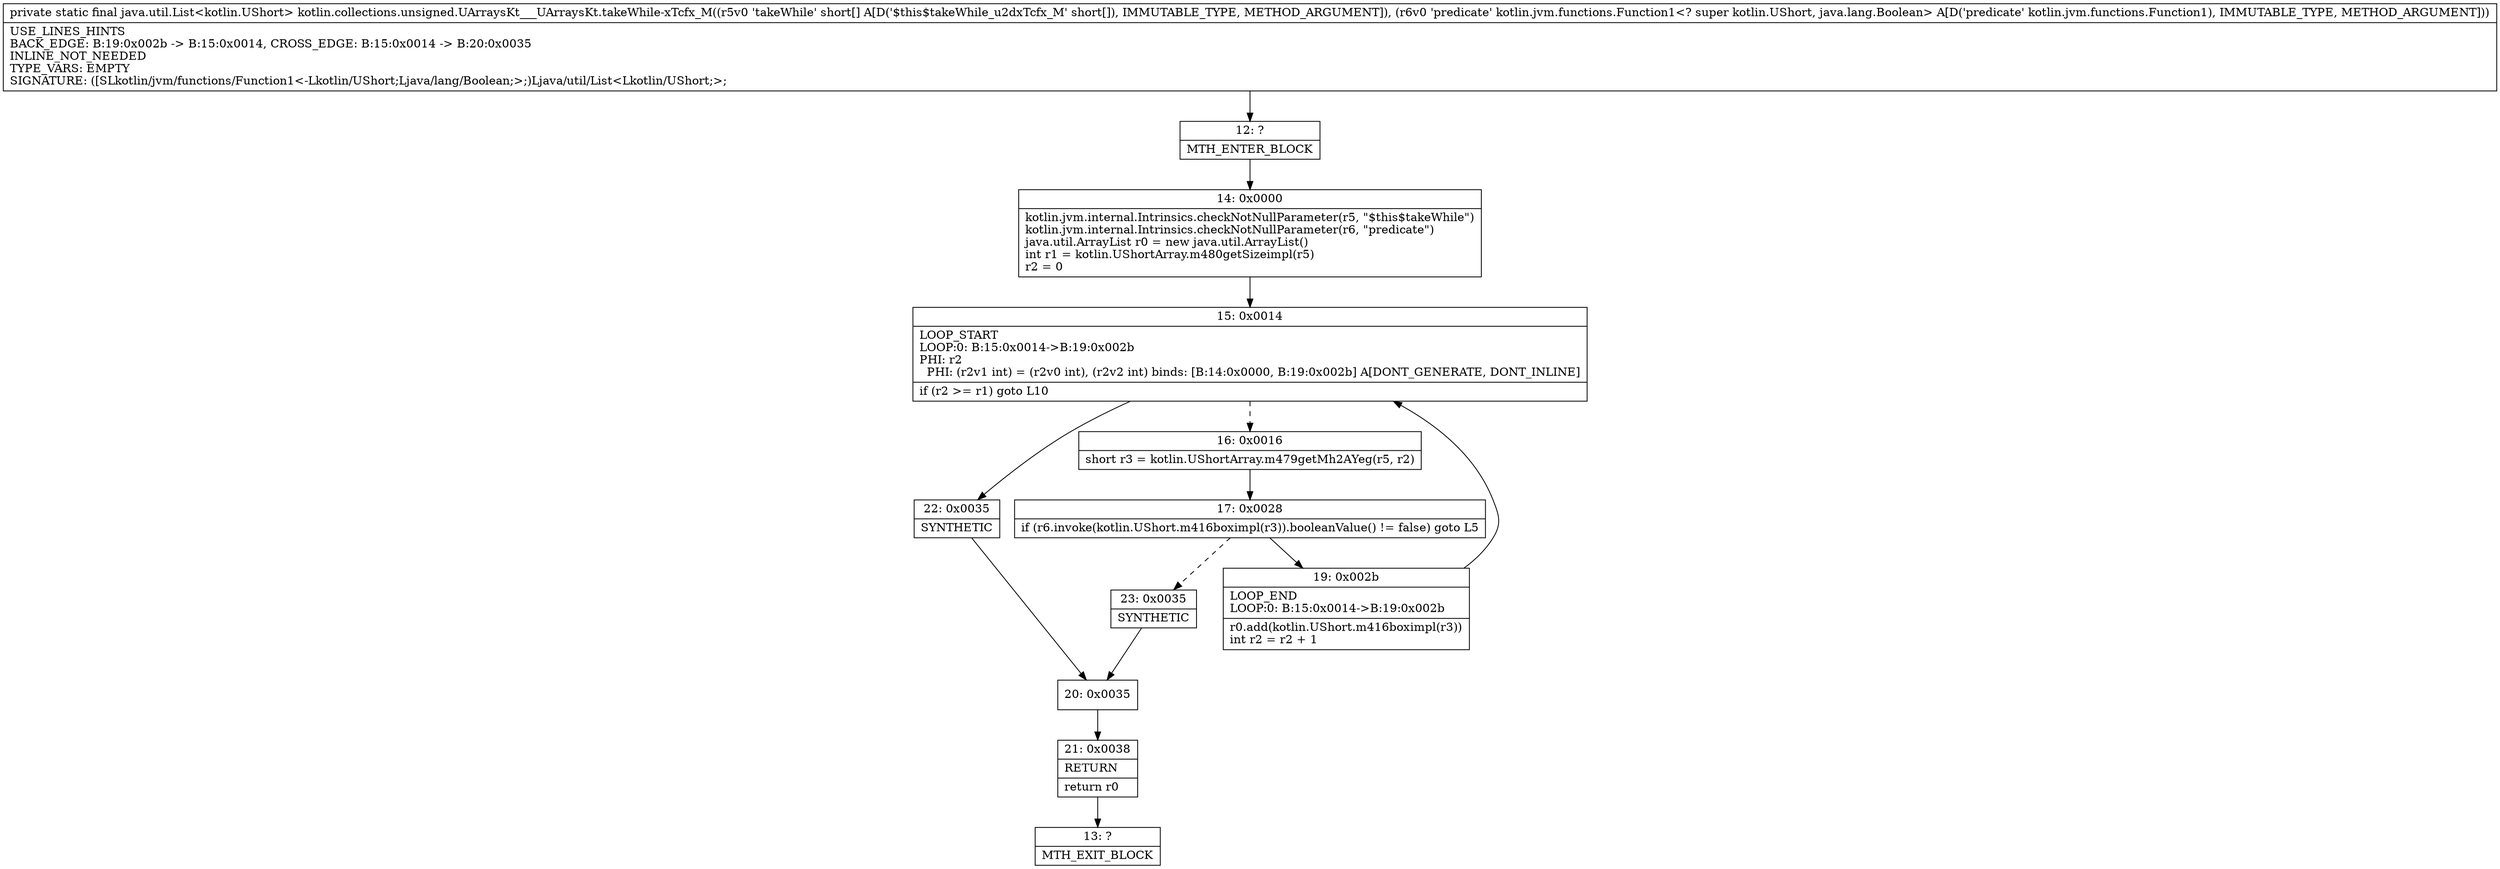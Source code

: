digraph "CFG forkotlin.collections.unsigned.UArraysKt___UArraysKt.takeWhile\-xTcfx_M([SLkotlin\/jvm\/functions\/Function1;)Ljava\/util\/List;" {
Node_12 [shape=record,label="{12\:\ ?|MTH_ENTER_BLOCK\l}"];
Node_14 [shape=record,label="{14\:\ 0x0000|kotlin.jvm.internal.Intrinsics.checkNotNullParameter(r5, \"$this$takeWhile\")\lkotlin.jvm.internal.Intrinsics.checkNotNullParameter(r6, \"predicate\")\ljava.util.ArrayList r0 = new java.util.ArrayList()\lint r1 = kotlin.UShortArray.m480getSizeimpl(r5)\lr2 = 0\l}"];
Node_15 [shape=record,label="{15\:\ 0x0014|LOOP_START\lLOOP:0: B:15:0x0014\-\>B:19:0x002b\lPHI: r2 \l  PHI: (r2v1 int) = (r2v0 int), (r2v2 int) binds: [B:14:0x0000, B:19:0x002b] A[DONT_GENERATE, DONT_INLINE]\l|if (r2 \>= r1) goto L10\l}"];
Node_16 [shape=record,label="{16\:\ 0x0016|short r3 = kotlin.UShortArray.m479getMh2AYeg(r5, r2)\l}"];
Node_17 [shape=record,label="{17\:\ 0x0028|if (r6.invoke(kotlin.UShort.m416boximpl(r3)).booleanValue() != false) goto L5\l}"];
Node_19 [shape=record,label="{19\:\ 0x002b|LOOP_END\lLOOP:0: B:15:0x0014\-\>B:19:0x002b\l|r0.add(kotlin.UShort.m416boximpl(r3))\lint r2 = r2 + 1\l}"];
Node_23 [shape=record,label="{23\:\ 0x0035|SYNTHETIC\l}"];
Node_20 [shape=record,label="{20\:\ 0x0035}"];
Node_21 [shape=record,label="{21\:\ 0x0038|RETURN\l|return r0\l}"];
Node_13 [shape=record,label="{13\:\ ?|MTH_EXIT_BLOCK\l}"];
Node_22 [shape=record,label="{22\:\ 0x0035|SYNTHETIC\l}"];
MethodNode[shape=record,label="{private static final java.util.List\<kotlin.UShort\> kotlin.collections.unsigned.UArraysKt___UArraysKt.takeWhile\-xTcfx_M((r5v0 'takeWhile' short[] A[D('$this$takeWhile_u2dxTcfx_M' short[]), IMMUTABLE_TYPE, METHOD_ARGUMENT]), (r6v0 'predicate' kotlin.jvm.functions.Function1\<? super kotlin.UShort, java.lang.Boolean\> A[D('predicate' kotlin.jvm.functions.Function1), IMMUTABLE_TYPE, METHOD_ARGUMENT]))  | USE_LINES_HINTS\lBACK_EDGE: B:19:0x002b \-\> B:15:0x0014, CROSS_EDGE: B:15:0x0014 \-\> B:20:0x0035\lINLINE_NOT_NEEDED\lTYPE_VARS: EMPTY\lSIGNATURE: ([SLkotlin\/jvm\/functions\/Function1\<\-Lkotlin\/UShort;Ljava\/lang\/Boolean;\>;)Ljava\/util\/List\<Lkotlin\/UShort;\>;\l}"];
MethodNode -> Node_12;Node_12 -> Node_14;
Node_14 -> Node_15;
Node_15 -> Node_16[style=dashed];
Node_15 -> Node_22;
Node_16 -> Node_17;
Node_17 -> Node_19;
Node_17 -> Node_23[style=dashed];
Node_19 -> Node_15;
Node_23 -> Node_20;
Node_20 -> Node_21;
Node_21 -> Node_13;
Node_22 -> Node_20;
}

